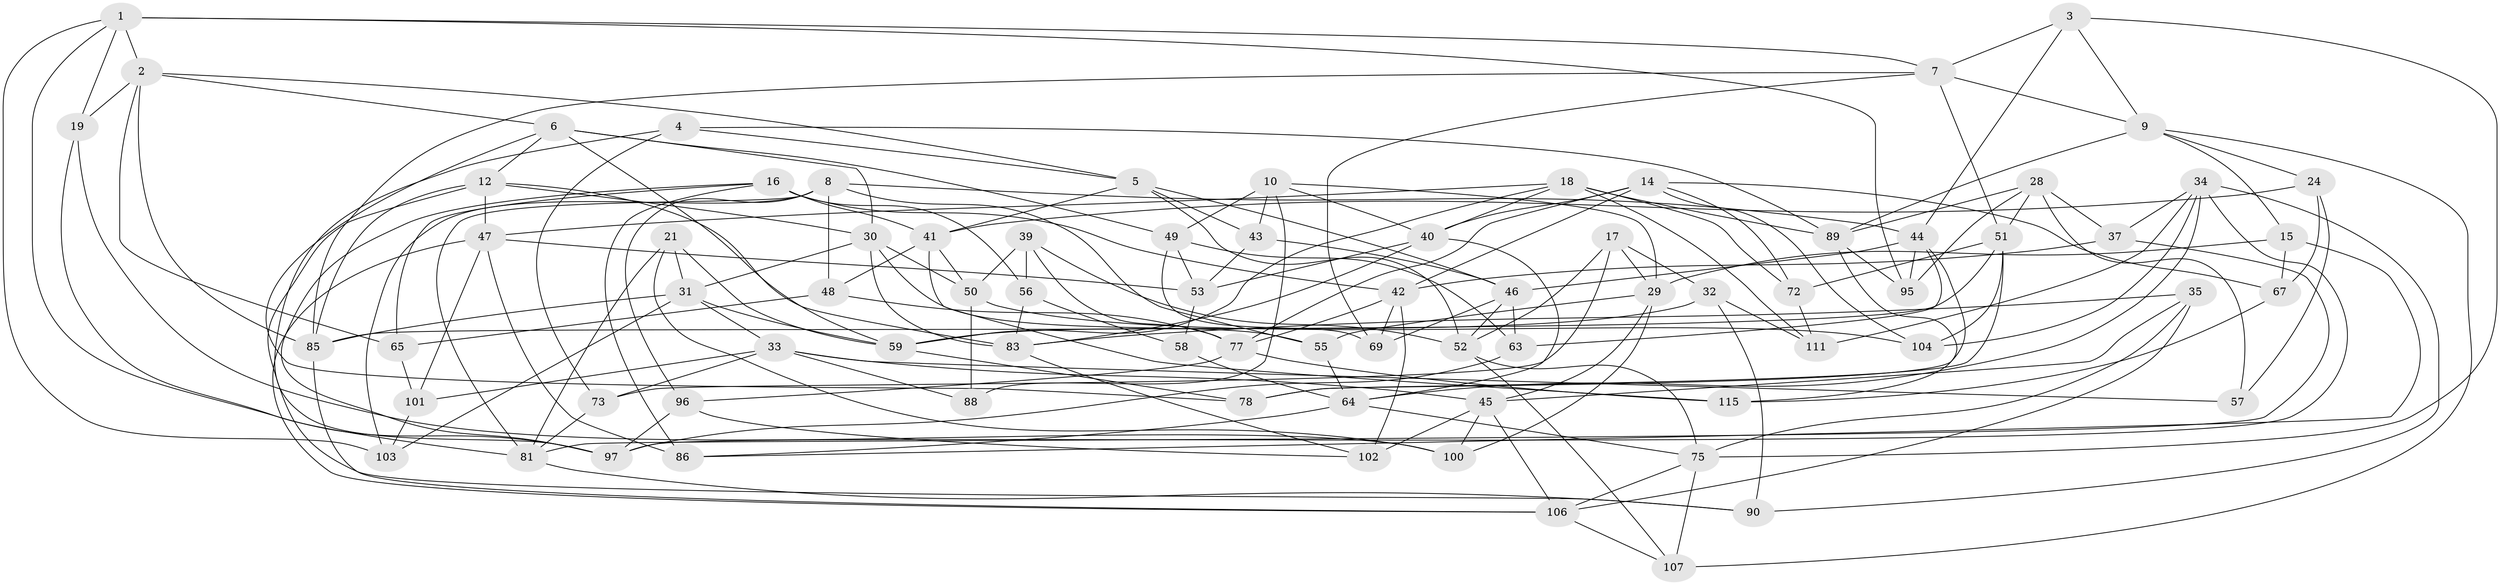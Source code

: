 // original degree distribution, {4: 1.0}
// Generated by graph-tools (version 1.1) at 2025/11/02/27/25 16:11:45]
// undirected, 77 vertices, 190 edges
graph export_dot {
graph [start="1"]
  node [color=gray90,style=filled];
  1 [super="+23"];
  2 [super="+13"];
  3;
  4;
  5 [super="+60"];
  6 [super="+20"];
  7 [super="+25"];
  8 [super="+11"];
  9 [super="+27"];
  10 [super="+26"];
  12 [super="+62"];
  14 [super="+22"];
  15;
  16 [super="+36"];
  17;
  18 [super="+38"];
  19;
  21;
  24;
  28 [super="+108"];
  29 [super="+93"];
  30 [super="+68"];
  31 [super="+54"];
  32;
  33 [super="+109"];
  34 [super="+80"];
  35;
  37;
  39;
  40 [super="+92"];
  41 [super="+71"];
  42 [super="+76"];
  43;
  44 [super="+99"];
  45 [super="+70"];
  46 [super="+61"];
  47 [super="+84"];
  48;
  49 [super="+117"];
  50 [super="+98"];
  51 [super="+74"];
  52 [super="+87"];
  53 [super="+116"];
  55;
  56;
  57;
  58;
  59 [super="+66"];
  63;
  64 [super="+79"];
  65;
  67;
  69;
  72;
  73;
  75 [super="+94"];
  77 [super="+114"];
  78;
  81 [super="+82"];
  83 [super="+91"];
  85 [super="+113"];
  86;
  88;
  89 [super="+105"];
  90;
  95;
  96;
  97 [super="+112"];
  100;
  101;
  102;
  103;
  104;
  106 [super="+110"];
  107;
  111;
  115;
  1 -- 19;
  1 -- 2;
  1 -- 103;
  1 -- 95;
  1 -- 7;
  1 -- 97;
  2 -- 65;
  2 -- 5;
  2 -- 19;
  2 -- 85;
  2 -- 6;
  3 -- 9;
  3 -- 7;
  3 -- 44;
  3 -- 75;
  4 -- 5;
  4 -- 73;
  4 -- 89;
  4 -- 97;
  5 -- 41;
  5 -- 43;
  5 -- 52;
  5 -- 46;
  6 -- 30;
  6 -- 59;
  6 -- 49;
  6 -- 78;
  6 -- 12;
  7 -- 51;
  7 -- 85;
  7 -- 9;
  7 -- 69;
  8 -- 81;
  8 -- 103;
  8 -- 96;
  8 -- 48;
  8 -- 44;
  8 -- 55;
  9 -- 15;
  9 -- 24;
  9 -- 107;
  9 -- 89;
  10 -- 49 [weight=2];
  10 -- 43;
  10 -- 88;
  10 -- 29;
  10 -- 40;
  12 -- 47;
  12 -- 90;
  12 -- 85;
  12 -- 83;
  12 -- 30;
  14 -- 72;
  14 -- 40;
  14 -- 104;
  14 -- 42;
  14 -- 67;
  14 -- 77;
  15 -- 86;
  15 -- 67;
  15 -- 29;
  16 -- 86;
  16 -- 65;
  16 -- 42;
  16 -- 41;
  16 -- 56;
  16 -- 97;
  17 -- 73;
  17 -- 32;
  17 -- 29;
  17 -- 52;
  18 -- 40;
  18 -- 111;
  18 -- 47;
  18 -- 72;
  18 -- 59;
  18 -- 89;
  19 -- 100;
  19 -- 81;
  21 -- 31;
  21 -- 81;
  21 -- 100;
  21 -- 59;
  24 -- 41;
  24 -- 57;
  24 -- 67;
  28 -- 37;
  28 -- 57 [weight=2];
  28 -- 89;
  28 -- 95;
  28 -- 51;
  29 -- 55;
  29 -- 100;
  29 -- 45;
  30 -- 83;
  30 -- 31;
  30 -- 50;
  30 -- 55;
  31 -- 85;
  31 -- 33;
  31 -- 59;
  31 -- 103;
  32 -- 90;
  32 -- 59;
  32 -- 111;
  33 -- 101;
  33 -- 88;
  33 -- 73;
  33 -- 45;
  33 -- 57;
  34 -- 90;
  34 -- 104;
  34 -- 111;
  34 -- 97;
  34 -- 37;
  34 -- 64;
  35 -- 106;
  35 -- 83;
  35 -- 45;
  35 -- 75;
  37 -- 81;
  37 -- 42;
  39 -- 77;
  39 -- 52;
  39 -- 56;
  39 -- 50;
  40 -- 83;
  40 -- 64;
  40 -- 53;
  41 -- 48;
  41 -- 115;
  41 -- 50;
  42 -- 102;
  42 -- 69;
  42 -- 77;
  43 -- 46;
  43 -- 53;
  44 -- 78;
  44 -- 95;
  44 -- 46;
  44 -- 63;
  45 -- 106;
  45 -- 100;
  45 -- 102;
  46 -- 52;
  46 -- 63;
  46 -- 69;
  47 -- 101;
  47 -- 106;
  47 -- 53;
  47 -- 86;
  48 -- 65;
  48 -- 77;
  49 -- 53;
  49 -- 69;
  49 -- 63;
  50 -- 88 [weight=2];
  50 -- 104;
  51 -- 85;
  51 -- 104;
  51 -- 72;
  51 -- 78;
  52 -- 75;
  52 -- 107;
  53 -- 58 [weight=2];
  55 -- 64;
  56 -- 58;
  56 -- 83;
  58 -- 64;
  59 -- 78;
  63 -- 97;
  64 -- 75;
  64 -- 86;
  65 -- 101;
  67 -- 115;
  72 -- 111;
  73 -- 81;
  75 -- 107;
  75 -- 106;
  77 -- 96;
  77 -- 115;
  81 -- 90;
  83 -- 102;
  85 -- 106;
  89 -- 115;
  89 -- 95;
  96 -- 102;
  96 -- 97;
  101 -- 103;
  106 -- 107;
}

